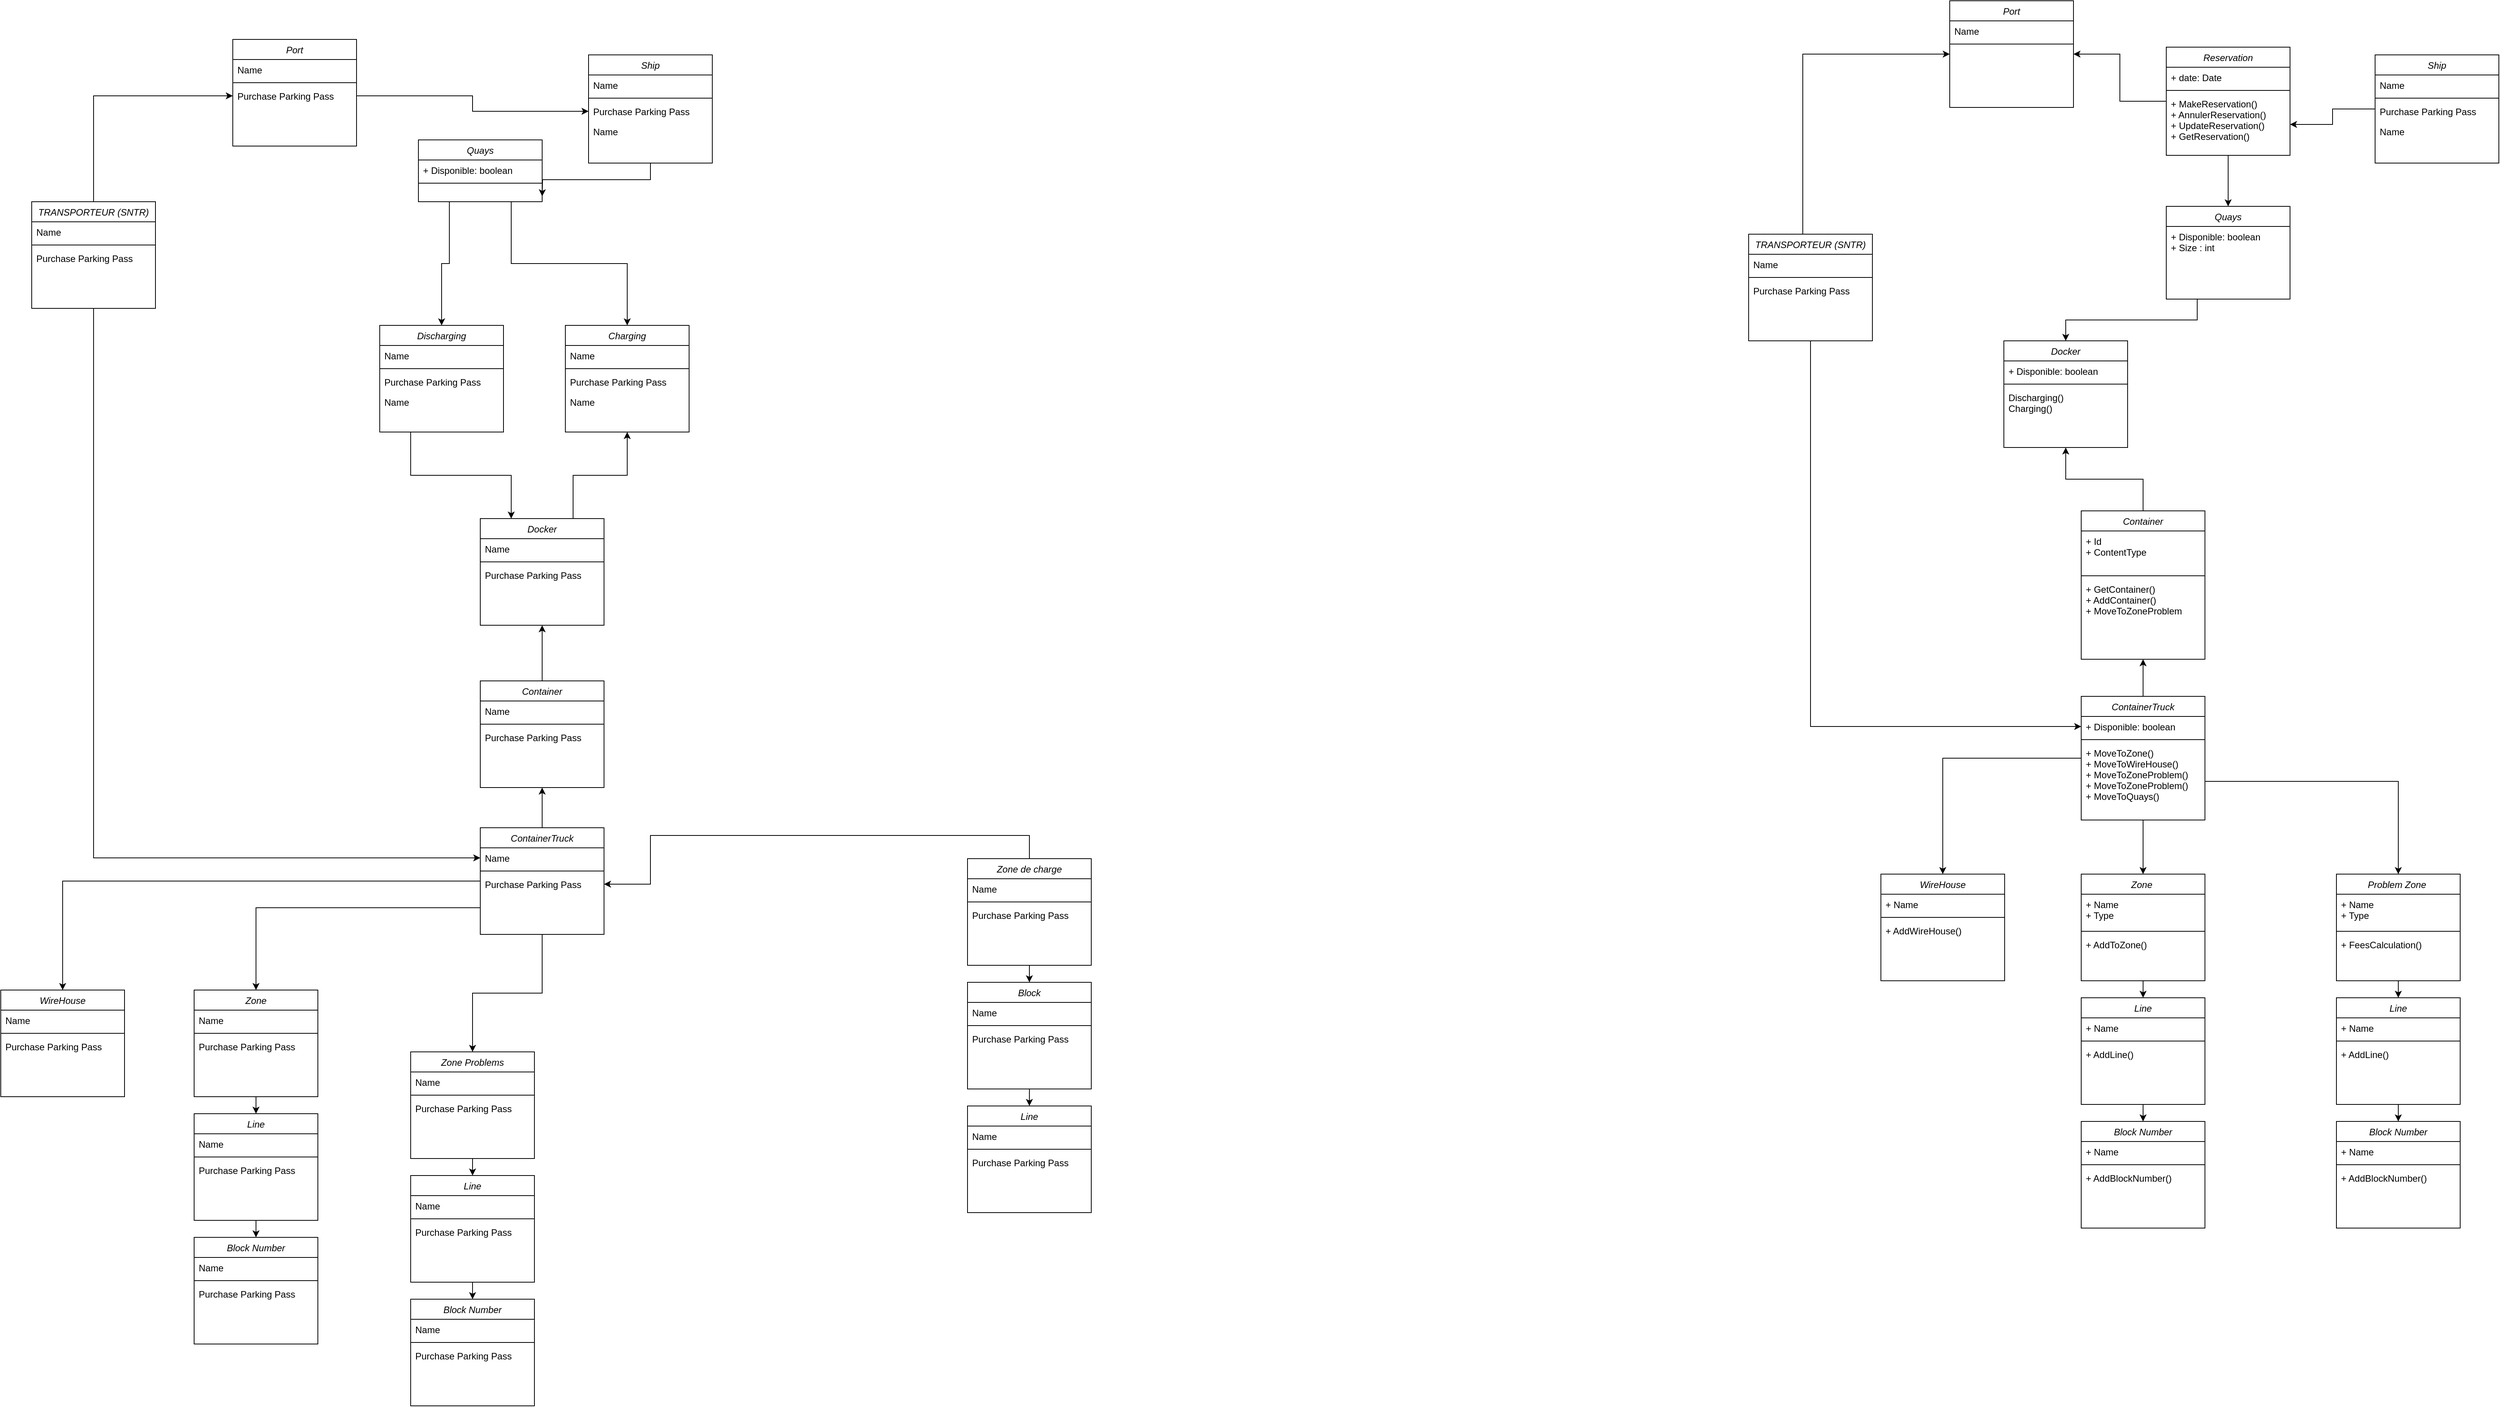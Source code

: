 <mxfile version="16.5.3" type="github">
  <diagram id="C5RBs43oDa-KdzZeNtuy" name="Page-1">
    <mxGraphModel dx="988" dy="2007" grid="1" gridSize="10" guides="1" tooltips="1" connect="1" arrows="1" fold="1" page="1" pageScale="1" pageWidth="827" pageHeight="1169" math="0" shadow="0">
      <root>
        <mxCell id="WIyWlLk6GJQsqaUBKTNV-0" />
        <mxCell id="WIyWlLk6GJQsqaUBKTNV-1" parent="WIyWlLk6GJQsqaUBKTNV-0" />
        <mxCell id="vCC_3p0MKLDlnvEX8sHB-110" style="edgeStyle=orthogonalEdgeStyle;rounded=0;orthogonalLoop=1;jettySize=auto;html=1;exitX=0.5;exitY=0;exitDx=0;exitDy=0;entryX=0.5;entryY=1;entryDx=0;entryDy=0;" edge="1" parent="WIyWlLk6GJQsqaUBKTNV-1" source="vCC_3p0MKLDlnvEX8sHB-18" target="vCC_3p0MKLDlnvEX8sHB-118">
          <mxGeometry relative="1" as="geometry" />
        </mxCell>
        <mxCell id="vCC_3p0MKLDlnvEX8sHB-124" style="edgeStyle=orthogonalEdgeStyle;rounded=0;orthogonalLoop=1;jettySize=auto;html=1;exitX=0.5;exitY=1;exitDx=0;exitDy=0;" edge="1" parent="WIyWlLk6GJQsqaUBKTNV-1" source="vCC_3p0MKLDlnvEX8sHB-18" target="vCC_3p0MKLDlnvEX8sHB-60">
          <mxGeometry relative="1" as="geometry" />
        </mxCell>
        <mxCell id="vCC_3p0MKLDlnvEX8sHB-132" style="edgeStyle=orthogonalEdgeStyle;rounded=0;orthogonalLoop=1;jettySize=auto;html=1;exitX=0;exitY=0.5;exitDx=0;exitDy=0;" edge="1" parent="WIyWlLk6GJQsqaUBKTNV-1" source="vCC_3p0MKLDlnvEX8sHB-18" target="vCC_3p0MKLDlnvEX8sHB-128">
          <mxGeometry relative="1" as="geometry" />
        </mxCell>
        <mxCell id="vCC_3p0MKLDlnvEX8sHB-18" value="ContainerTruck" style="swimlane;fontStyle=2;align=center;verticalAlign=top;childLayout=stackLayout;horizontal=1;startSize=26;horizontalStack=0;resizeParent=1;resizeLast=0;collapsible=1;marginBottom=0;rounded=0;shadow=0;strokeWidth=1;" vertex="1" parent="WIyWlLk6GJQsqaUBKTNV-1">
          <mxGeometry x="670" y="1040" width="160" height="138" as="geometry">
            <mxRectangle x="230" y="140" width="160" height="26" as="alternateBounds" />
          </mxGeometry>
        </mxCell>
        <mxCell id="vCC_3p0MKLDlnvEX8sHB-19" value="Name" style="text;align=left;verticalAlign=top;spacingLeft=4;spacingRight=4;overflow=hidden;rotatable=0;points=[[0,0.5],[1,0.5]];portConstraint=eastwest;" vertex="1" parent="vCC_3p0MKLDlnvEX8sHB-18">
          <mxGeometry y="26" width="160" height="26" as="geometry" />
        </mxCell>
        <mxCell id="vCC_3p0MKLDlnvEX8sHB-20" value="" style="line;html=1;strokeWidth=1;align=left;verticalAlign=middle;spacingTop=-1;spacingLeft=3;spacingRight=3;rotatable=0;labelPosition=right;points=[];portConstraint=eastwest;" vertex="1" parent="vCC_3p0MKLDlnvEX8sHB-18">
          <mxGeometry y="52" width="160" height="8" as="geometry" />
        </mxCell>
        <mxCell id="vCC_3p0MKLDlnvEX8sHB-21" value="Purchase Parking Pass" style="text;align=left;verticalAlign=top;spacingLeft=4;spacingRight=4;overflow=hidden;rotatable=0;points=[[0,0.5],[1,0.5]];portConstraint=eastwest;" vertex="1" parent="vCC_3p0MKLDlnvEX8sHB-18">
          <mxGeometry y="60" width="160" height="26" as="geometry" />
        </mxCell>
        <mxCell id="zkfFHV4jXpPFQw0GAbJ--0" value="Port" style="swimlane;fontStyle=2;align=center;verticalAlign=top;childLayout=stackLayout;horizontal=1;startSize=26;horizontalStack=0;resizeParent=1;resizeLast=0;collapsible=1;marginBottom=0;rounded=0;shadow=0;strokeWidth=1;" parent="WIyWlLk6GJQsqaUBKTNV-1" vertex="1">
          <mxGeometry x="350" y="20" width="160" height="138" as="geometry">
            <mxRectangle x="230" y="140" width="160" height="26" as="alternateBounds" />
          </mxGeometry>
        </mxCell>
        <mxCell id="zkfFHV4jXpPFQw0GAbJ--1" value="Name" style="text;align=left;verticalAlign=top;spacingLeft=4;spacingRight=4;overflow=hidden;rotatable=0;points=[[0,0.5],[1,0.5]];portConstraint=eastwest;" parent="zkfFHV4jXpPFQw0GAbJ--0" vertex="1">
          <mxGeometry y="26" width="160" height="26" as="geometry" />
        </mxCell>
        <mxCell id="zkfFHV4jXpPFQw0GAbJ--4" value="" style="line;html=1;strokeWidth=1;align=left;verticalAlign=middle;spacingTop=-1;spacingLeft=3;spacingRight=3;rotatable=0;labelPosition=right;points=[];portConstraint=eastwest;" parent="zkfFHV4jXpPFQw0GAbJ--0" vertex="1">
          <mxGeometry y="52" width="160" height="8" as="geometry" />
        </mxCell>
        <mxCell id="zkfFHV4jXpPFQw0GAbJ--5" value="Purchase Parking Pass" style="text;align=left;verticalAlign=top;spacingLeft=4;spacingRight=4;overflow=hidden;rotatable=0;points=[[0,0.5],[1,0.5]];portConstraint=eastwest;" parent="zkfFHV4jXpPFQw0GAbJ--0" vertex="1">
          <mxGeometry y="60" width="160" height="26" as="geometry" />
        </mxCell>
        <mxCell id="vCC_3p0MKLDlnvEX8sHB-85" style="edgeStyle=orthogonalEdgeStyle;rounded=0;orthogonalLoop=1;jettySize=auto;html=1;exitX=0.25;exitY=1;exitDx=0;exitDy=0;entryX=0.5;entryY=0;entryDx=0;entryDy=0;" edge="1" parent="WIyWlLk6GJQsqaUBKTNV-1" source="vCC_3p0MKLDlnvEX8sHB-0" target="vCC_3p0MKLDlnvEX8sHB-11">
          <mxGeometry relative="1" as="geometry" />
        </mxCell>
        <mxCell id="vCC_3p0MKLDlnvEX8sHB-87" style="edgeStyle=orthogonalEdgeStyle;rounded=0;orthogonalLoop=1;jettySize=auto;html=1;exitX=0.75;exitY=1;exitDx=0;exitDy=0;entryX=0.5;entryY=0;entryDx=0;entryDy=0;" edge="1" parent="WIyWlLk6GJQsqaUBKTNV-1" source="vCC_3p0MKLDlnvEX8sHB-0" target="vCC_3p0MKLDlnvEX8sHB-5">
          <mxGeometry relative="1" as="geometry" />
        </mxCell>
        <mxCell id="vCC_3p0MKLDlnvEX8sHB-0" value="Quays" style="swimlane;fontStyle=2;align=center;verticalAlign=top;childLayout=stackLayout;horizontal=1;startSize=26;horizontalStack=0;resizeParent=1;resizeLast=0;collapsible=1;marginBottom=0;rounded=0;shadow=0;strokeWidth=1;" vertex="1" parent="WIyWlLk6GJQsqaUBKTNV-1">
          <mxGeometry x="590" y="150" width="160" height="80" as="geometry">
            <mxRectangle x="230" y="140" width="160" height="26" as="alternateBounds" />
          </mxGeometry>
        </mxCell>
        <mxCell id="vCC_3p0MKLDlnvEX8sHB-1" value="+ Disponible: boolean&#xa;" style="text;align=left;verticalAlign=top;spacingLeft=4;spacingRight=4;overflow=hidden;rotatable=0;points=[[0,0.5],[1,0.5]];portConstraint=eastwest;" vertex="1" parent="vCC_3p0MKLDlnvEX8sHB-0">
          <mxGeometry y="26" width="160" height="26" as="geometry" />
        </mxCell>
        <mxCell id="vCC_3p0MKLDlnvEX8sHB-2" value="" style="line;html=1;strokeWidth=1;align=left;verticalAlign=middle;spacingTop=-1;spacingLeft=3;spacingRight=3;rotatable=0;labelPosition=right;points=[];portConstraint=eastwest;" vertex="1" parent="vCC_3p0MKLDlnvEX8sHB-0">
          <mxGeometry y="52" width="160" height="8" as="geometry" />
        </mxCell>
        <mxCell id="vCC_3p0MKLDlnvEX8sHB-5" value="Charging" style="swimlane;fontStyle=2;align=center;verticalAlign=top;childLayout=stackLayout;horizontal=1;startSize=26;horizontalStack=0;resizeParent=1;resizeLast=0;collapsible=1;marginBottom=0;rounded=0;shadow=0;strokeWidth=1;" vertex="1" parent="WIyWlLk6GJQsqaUBKTNV-1">
          <mxGeometry x="780" y="390" width="160" height="138" as="geometry">
            <mxRectangle x="230" y="140" width="160" height="26" as="alternateBounds" />
          </mxGeometry>
        </mxCell>
        <mxCell id="vCC_3p0MKLDlnvEX8sHB-6" value="Name" style="text;align=left;verticalAlign=top;spacingLeft=4;spacingRight=4;overflow=hidden;rotatable=0;points=[[0,0.5],[1,0.5]];portConstraint=eastwest;" vertex="1" parent="vCC_3p0MKLDlnvEX8sHB-5">
          <mxGeometry y="26" width="160" height="26" as="geometry" />
        </mxCell>
        <mxCell id="vCC_3p0MKLDlnvEX8sHB-7" value="" style="line;html=1;strokeWidth=1;align=left;verticalAlign=middle;spacingTop=-1;spacingLeft=3;spacingRight=3;rotatable=0;labelPosition=right;points=[];portConstraint=eastwest;" vertex="1" parent="vCC_3p0MKLDlnvEX8sHB-5">
          <mxGeometry y="52" width="160" height="8" as="geometry" />
        </mxCell>
        <mxCell id="vCC_3p0MKLDlnvEX8sHB-8" value="Purchase Parking Pass" style="text;align=left;verticalAlign=top;spacingLeft=4;spacingRight=4;overflow=hidden;rotatable=0;points=[[0,0.5],[1,0.5]];portConstraint=eastwest;" vertex="1" parent="vCC_3p0MKLDlnvEX8sHB-5">
          <mxGeometry y="60" width="160" height="26" as="geometry" />
        </mxCell>
        <mxCell id="vCC_3p0MKLDlnvEX8sHB-9" value="Name" style="text;align=left;verticalAlign=top;spacingLeft=4;spacingRight=4;overflow=hidden;rotatable=0;points=[[0,0.5],[1,0.5]];portConstraint=eastwest;" vertex="1" parent="vCC_3p0MKLDlnvEX8sHB-5">
          <mxGeometry y="86" width="160" height="26" as="geometry" />
        </mxCell>
        <mxCell id="vCC_3p0MKLDlnvEX8sHB-107" style="edgeStyle=orthogonalEdgeStyle;rounded=0;orthogonalLoop=1;jettySize=auto;html=1;exitX=0.25;exitY=1;exitDx=0;exitDy=0;entryX=0.25;entryY=0;entryDx=0;entryDy=0;" edge="1" parent="WIyWlLk6GJQsqaUBKTNV-1" source="vCC_3p0MKLDlnvEX8sHB-11" target="vCC_3p0MKLDlnvEX8sHB-22">
          <mxGeometry relative="1" as="geometry" />
        </mxCell>
        <mxCell id="vCC_3p0MKLDlnvEX8sHB-11" value="Discharging" style="swimlane;fontStyle=2;align=center;verticalAlign=top;childLayout=stackLayout;horizontal=1;startSize=26;horizontalStack=0;resizeParent=1;resizeLast=0;collapsible=1;marginBottom=0;rounded=0;shadow=0;strokeWidth=1;" vertex="1" parent="WIyWlLk6GJQsqaUBKTNV-1">
          <mxGeometry x="540" y="390" width="160" height="138" as="geometry">
            <mxRectangle x="230" y="140" width="160" height="26" as="alternateBounds" />
          </mxGeometry>
        </mxCell>
        <mxCell id="vCC_3p0MKLDlnvEX8sHB-12" value="Name" style="text;align=left;verticalAlign=top;spacingLeft=4;spacingRight=4;overflow=hidden;rotatable=0;points=[[0,0.5],[1,0.5]];portConstraint=eastwest;" vertex="1" parent="vCC_3p0MKLDlnvEX8sHB-11">
          <mxGeometry y="26" width="160" height="26" as="geometry" />
        </mxCell>
        <mxCell id="vCC_3p0MKLDlnvEX8sHB-13" value="" style="line;html=1;strokeWidth=1;align=left;verticalAlign=middle;spacingTop=-1;spacingLeft=3;spacingRight=3;rotatable=0;labelPosition=right;points=[];portConstraint=eastwest;" vertex="1" parent="vCC_3p0MKLDlnvEX8sHB-11">
          <mxGeometry y="52" width="160" height="8" as="geometry" />
        </mxCell>
        <mxCell id="vCC_3p0MKLDlnvEX8sHB-14" value="Purchase Parking Pass" style="text;align=left;verticalAlign=top;spacingLeft=4;spacingRight=4;overflow=hidden;rotatable=0;points=[[0,0.5],[1,0.5]];portConstraint=eastwest;" vertex="1" parent="vCC_3p0MKLDlnvEX8sHB-11">
          <mxGeometry y="60" width="160" height="26" as="geometry" />
        </mxCell>
        <mxCell id="vCC_3p0MKLDlnvEX8sHB-15" value="Name" style="text;align=left;verticalAlign=top;spacingLeft=4;spacingRight=4;overflow=hidden;rotatable=0;points=[[0,0.5],[1,0.5]];portConstraint=eastwest;" vertex="1" parent="vCC_3p0MKLDlnvEX8sHB-11">
          <mxGeometry y="86" width="160" height="26" as="geometry" />
        </mxCell>
        <mxCell id="vCC_3p0MKLDlnvEX8sHB-22" value="Docker" style="swimlane;fontStyle=2;align=center;verticalAlign=top;childLayout=stackLayout;horizontal=1;startSize=26;horizontalStack=0;resizeParent=1;resizeLast=0;collapsible=1;marginBottom=0;rounded=0;shadow=0;strokeWidth=1;" vertex="1" parent="WIyWlLk6GJQsqaUBKTNV-1">
          <mxGeometry x="670" y="640" width="160" height="138" as="geometry">
            <mxRectangle x="230" y="140" width="160" height="26" as="alternateBounds" />
          </mxGeometry>
        </mxCell>
        <mxCell id="vCC_3p0MKLDlnvEX8sHB-23" value="Name" style="text;align=left;verticalAlign=top;spacingLeft=4;spacingRight=4;overflow=hidden;rotatable=0;points=[[0,0.5],[1,0.5]];portConstraint=eastwest;" vertex="1" parent="vCC_3p0MKLDlnvEX8sHB-22">
          <mxGeometry y="26" width="160" height="26" as="geometry" />
        </mxCell>
        <mxCell id="vCC_3p0MKLDlnvEX8sHB-24" value="" style="line;html=1;strokeWidth=1;align=left;verticalAlign=middle;spacingTop=-1;spacingLeft=3;spacingRight=3;rotatable=0;labelPosition=right;points=[];portConstraint=eastwest;" vertex="1" parent="vCC_3p0MKLDlnvEX8sHB-22">
          <mxGeometry y="52" width="160" height="8" as="geometry" />
        </mxCell>
        <mxCell id="vCC_3p0MKLDlnvEX8sHB-25" value="Purchase Parking Pass" style="text;align=left;verticalAlign=top;spacingLeft=4;spacingRight=4;overflow=hidden;rotatable=0;points=[[0,0.5],[1,0.5]];portConstraint=eastwest;" vertex="1" parent="vCC_3p0MKLDlnvEX8sHB-22">
          <mxGeometry y="60" width="160" height="26" as="geometry" />
        </mxCell>
        <mxCell id="vCC_3p0MKLDlnvEX8sHB-91" style="edgeStyle=orthogonalEdgeStyle;rounded=0;orthogonalLoop=1;jettySize=auto;html=1;exitX=0.5;exitY=1;exitDx=0;exitDy=0;entryX=0.5;entryY=0;entryDx=0;entryDy=0;" edge="1" parent="WIyWlLk6GJQsqaUBKTNV-1" source="vCC_3p0MKLDlnvEX8sHB-26" target="vCC_3p0MKLDlnvEX8sHB-30">
          <mxGeometry relative="1" as="geometry" />
        </mxCell>
        <mxCell id="vCC_3p0MKLDlnvEX8sHB-26" value="Zone" style="swimlane;fontStyle=2;align=center;verticalAlign=top;childLayout=stackLayout;horizontal=1;startSize=26;horizontalStack=0;resizeParent=1;resizeLast=0;collapsible=1;marginBottom=0;rounded=0;shadow=0;strokeWidth=1;" vertex="1" parent="WIyWlLk6GJQsqaUBKTNV-1">
          <mxGeometry x="300" y="1250" width="160" height="138" as="geometry">
            <mxRectangle x="230" y="140" width="160" height="26" as="alternateBounds" />
          </mxGeometry>
        </mxCell>
        <mxCell id="vCC_3p0MKLDlnvEX8sHB-27" value="Name" style="text;align=left;verticalAlign=top;spacingLeft=4;spacingRight=4;overflow=hidden;rotatable=0;points=[[0,0.5],[1,0.5]];portConstraint=eastwest;" vertex="1" parent="vCC_3p0MKLDlnvEX8sHB-26">
          <mxGeometry y="26" width="160" height="26" as="geometry" />
        </mxCell>
        <mxCell id="vCC_3p0MKLDlnvEX8sHB-28" value="" style="line;html=1;strokeWidth=1;align=left;verticalAlign=middle;spacingTop=-1;spacingLeft=3;spacingRight=3;rotatable=0;labelPosition=right;points=[];portConstraint=eastwest;" vertex="1" parent="vCC_3p0MKLDlnvEX8sHB-26">
          <mxGeometry y="52" width="160" height="8" as="geometry" />
        </mxCell>
        <mxCell id="vCC_3p0MKLDlnvEX8sHB-29" value="Purchase Parking Pass" style="text;align=left;verticalAlign=top;spacingLeft=4;spacingRight=4;overflow=hidden;rotatable=0;points=[[0,0.5],[1,0.5]];portConstraint=eastwest;" vertex="1" parent="vCC_3p0MKLDlnvEX8sHB-26">
          <mxGeometry y="60" width="160" height="26" as="geometry" />
        </mxCell>
        <mxCell id="vCC_3p0MKLDlnvEX8sHB-92" style="edgeStyle=orthogonalEdgeStyle;rounded=0;orthogonalLoop=1;jettySize=auto;html=1;exitX=0.5;exitY=1;exitDx=0;exitDy=0;entryX=0.5;entryY=0;entryDx=0;entryDy=0;" edge="1" parent="WIyWlLk6GJQsqaUBKTNV-1" source="vCC_3p0MKLDlnvEX8sHB-30" target="vCC_3p0MKLDlnvEX8sHB-35">
          <mxGeometry relative="1" as="geometry" />
        </mxCell>
        <mxCell id="vCC_3p0MKLDlnvEX8sHB-30" value="Line" style="swimlane;fontStyle=2;align=center;verticalAlign=top;childLayout=stackLayout;horizontal=1;startSize=26;horizontalStack=0;resizeParent=1;resizeLast=0;collapsible=1;marginBottom=0;rounded=0;shadow=0;strokeWidth=1;" vertex="1" parent="WIyWlLk6GJQsqaUBKTNV-1">
          <mxGeometry x="300" y="1410" width="160" height="138" as="geometry">
            <mxRectangle x="230" y="140" width="160" height="26" as="alternateBounds" />
          </mxGeometry>
        </mxCell>
        <mxCell id="vCC_3p0MKLDlnvEX8sHB-31" value="Name" style="text;align=left;verticalAlign=top;spacingLeft=4;spacingRight=4;overflow=hidden;rotatable=0;points=[[0,0.5],[1,0.5]];portConstraint=eastwest;" vertex="1" parent="vCC_3p0MKLDlnvEX8sHB-30">
          <mxGeometry y="26" width="160" height="26" as="geometry" />
        </mxCell>
        <mxCell id="vCC_3p0MKLDlnvEX8sHB-32" value="" style="line;html=1;strokeWidth=1;align=left;verticalAlign=middle;spacingTop=-1;spacingLeft=3;spacingRight=3;rotatable=0;labelPosition=right;points=[];portConstraint=eastwest;" vertex="1" parent="vCC_3p0MKLDlnvEX8sHB-30">
          <mxGeometry y="52" width="160" height="8" as="geometry" />
        </mxCell>
        <mxCell id="vCC_3p0MKLDlnvEX8sHB-33" value="Purchase Parking Pass" style="text;align=left;verticalAlign=top;spacingLeft=4;spacingRight=4;overflow=hidden;rotatable=0;points=[[0,0.5],[1,0.5]];portConstraint=eastwest;" vertex="1" parent="vCC_3p0MKLDlnvEX8sHB-30">
          <mxGeometry y="60" width="160" height="26" as="geometry" />
        </mxCell>
        <mxCell id="vCC_3p0MKLDlnvEX8sHB-35" value="Block Number" style="swimlane;fontStyle=2;align=center;verticalAlign=top;childLayout=stackLayout;horizontal=1;startSize=26;horizontalStack=0;resizeParent=1;resizeLast=0;collapsible=1;marginBottom=0;rounded=0;shadow=0;strokeWidth=1;" vertex="1" parent="WIyWlLk6GJQsqaUBKTNV-1">
          <mxGeometry x="300" y="1570" width="160" height="138" as="geometry">
            <mxRectangle x="230" y="140" width="160" height="26" as="alternateBounds" />
          </mxGeometry>
        </mxCell>
        <mxCell id="vCC_3p0MKLDlnvEX8sHB-36" value="Name" style="text;align=left;verticalAlign=top;spacingLeft=4;spacingRight=4;overflow=hidden;rotatable=0;points=[[0,0.5],[1,0.5]];portConstraint=eastwest;" vertex="1" parent="vCC_3p0MKLDlnvEX8sHB-35">
          <mxGeometry y="26" width="160" height="26" as="geometry" />
        </mxCell>
        <mxCell id="vCC_3p0MKLDlnvEX8sHB-37" value="" style="line;html=1;strokeWidth=1;align=left;verticalAlign=middle;spacingTop=-1;spacingLeft=3;spacingRight=3;rotatable=0;labelPosition=right;points=[];portConstraint=eastwest;" vertex="1" parent="vCC_3p0MKLDlnvEX8sHB-35">
          <mxGeometry y="52" width="160" height="8" as="geometry" />
        </mxCell>
        <mxCell id="vCC_3p0MKLDlnvEX8sHB-38" value="Purchase Parking Pass" style="text;align=left;verticalAlign=top;spacingLeft=4;spacingRight=4;overflow=hidden;rotatable=0;points=[[0,0.5],[1,0.5]];portConstraint=eastwest;" vertex="1" parent="vCC_3p0MKLDlnvEX8sHB-35">
          <mxGeometry y="60" width="160" height="26" as="geometry" />
        </mxCell>
        <mxCell id="vCC_3p0MKLDlnvEX8sHB-125" style="edgeStyle=orthogonalEdgeStyle;rounded=0;orthogonalLoop=1;jettySize=auto;html=1;exitX=0.5;exitY=0;exitDx=0;exitDy=0;entryX=0;entryY=0.5;entryDx=0;entryDy=0;" edge="1" parent="WIyWlLk6GJQsqaUBKTNV-1" source="vCC_3p0MKLDlnvEX8sHB-43" target="zkfFHV4jXpPFQw0GAbJ--5">
          <mxGeometry relative="1" as="geometry" />
        </mxCell>
        <mxCell id="vCC_3p0MKLDlnvEX8sHB-126" style="edgeStyle=orthogonalEdgeStyle;rounded=0;orthogonalLoop=1;jettySize=auto;html=1;exitX=0.5;exitY=1;exitDx=0;exitDy=0;entryX=0;entryY=0.5;entryDx=0;entryDy=0;" edge="1" parent="WIyWlLk6GJQsqaUBKTNV-1" source="vCC_3p0MKLDlnvEX8sHB-43" target="vCC_3p0MKLDlnvEX8sHB-19">
          <mxGeometry relative="1" as="geometry" />
        </mxCell>
        <mxCell id="vCC_3p0MKLDlnvEX8sHB-43" value="TRANSPORTEUR (SNTR)" style="swimlane;fontStyle=2;align=center;verticalAlign=top;childLayout=stackLayout;horizontal=1;startSize=26;horizontalStack=0;resizeParent=1;resizeLast=0;collapsible=1;marginBottom=0;rounded=0;shadow=0;strokeWidth=1;" vertex="1" parent="WIyWlLk6GJQsqaUBKTNV-1">
          <mxGeometry x="90" y="230" width="160" height="138" as="geometry">
            <mxRectangle x="230" y="140" width="160" height="26" as="alternateBounds" />
          </mxGeometry>
        </mxCell>
        <mxCell id="vCC_3p0MKLDlnvEX8sHB-44" value="Name" style="text;align=left;verticalAlign=top;spacingLeft=4;spacingRight=4;overflow=hidden;rotatable=0;points=[[0,0.5],[1,0.5]];portConstraint=eastwest;" vertex="1" parent="vCC_3p0MKLDlnvEX8sHB-43">
          <mxGeometry y="26" width="160" height="26" as="geometry" />
        </mxCell>
        <mxCell id="vCC_3p0MKLDlnvEX8sHB-45" value="" style="line;html=1;strokeWidth=1;align=left;verticalAlign=middle;spacingTop=-1;spacingLeft=3;spacingRight=3;rotatable=0;labelPosition=right;points=[];portConstraint=eastwest;" vertex="1" parent="vCC_3p0MKLDlnvEX8sHB-43">
          <mxGeometry y="52" width="160" height="8" as="geometry" />
        </mxCell>
        <mxCell id="vCC_3p0MKLDlnvEX8sHB-46" value="Purchase Parking Pass" style="text;align=left;verticalAlign=top;spacingLeft=4;spacingRight=4;overflow=hidden;rotatable=0;points=[[0,0.5],[1,0.5]];portConstraint=eastwest;" vertex="1" parent="vCC_3p0MKLDlnvEX8sHB-43">
          <mxGeometry y="60" width="160" height="26" as="geometry" />
        </mxCell>
        <mxCell id="vCC_3p0MKLDlnvEX8sHB-84" style="edgeStyle=orthogonalEdgeStyle;rounded=0;orthogonalLoop=1;jettySize=auto;html=1;exitX=0.5;exitY=1;exitDx=0;exitDy=0;entryX=1;entryY=0.5;entryDx=0;entryDy=0;" edge="1" parent="WIyWlLk6GJQsqaUBKTNV-1" source="vCC_3p0MKLDlnvEX8sHB-47">
          <mxGeometry relative="1" as="geometry">
            <mxPoint x="750.0" y="223" as="targetPoint" />
          </mxGeometry>
        </mxCell>
        <mxCell id="vCC_3p0MKLDlnvEX8sHB-47" value="Ship" style="swimlane;fontStyle=2;align=center;verticalAlign=top;childLayout=stackLayout;horizontal=1;startSize=26;horizontalStack=0;resizeParent=1;resizeLast=0;collapsible=1;marginBottom=0;rounded=0;shadow=0;strokeWidth=1;" vertex="1" parent="WIyWlLk6GJQsqaUBKTNV-1">
          <mxGeometry x="810" y="40" width="160" height="140" as="geometry">
            <mxRectangle x="230" y="140" width="160" height="26" as="alternateBounds" />
          </mxGeometry>
        </mxCell>
        <mxCell id="vCC_3p0MKLDlnvEX8sHB-48" value="Name" style="text;align=left;verticalAlign=top;spacingLeft=4;spacingRight=4;overflow=hidden;rotatable=0;points=[[0,0.5],[1,0.5]];portConstraint=eastwest;" vertex="1" parent="vCC_3p0MKLDlnvEX8sHB-47">
          <mxGeometry y="26" width="160" height="26" as="geometry" />
        </mxCell>
        <mxCell id="vCC_3p0MKLDlnvEX8sHB-49" value="" style="line;html=1;strokeWidth=1;align=left;verticalAlign=middle;spacingTop=-1;spacingLeft=3;spacingRight=3;rotatable=0;labelPosition=right;points=[];portConstraint=eastwest;" vertex="1" parent="vCC_3p0MKLDlnvEX8sHB-47">
          <mxGeometry y="52" width="160" height="8" as="geometry" />
        </mxCell>
        <mxCell id="vCC_3p0MKLDlnvEX8sHB-50" value="Purchase Parking Pass" style="text;align=left;verticalAlign=top;spacingLeft=4;spacingRight=4;overflow=hidden;rotatable=0;points=[[0,0.5],[1,0.5]];portConstraint=eastwest;" vertex="1" parent="vCC_3p0MKLDlnvEX8sHB-47">
          <mxGeometry y="60" width="160" height="26" as="geometry" />
        </mxCell>
        <mxCell id="vCC_3p0MKLDlnvEX8sHB-51" value="Name" style="text;align=left;verticalAlign=top;spacingLeft=4;spacingRight=4;overflow=hidden;rotatable=0;points=[[0,0.5],[1,0.5]];portConstraint=eastwest;" vertex="1" parent="vCC_3p0MKLDlnvEX8sHB-47">
          <mxGeometry y="86" width="160" height="26" as="geometry" />
        </mxCell>
        <mxCell id="vCC_3p0MKLDlnvEX8sHB-52" value="Block Number" style="swimlane;fontStyle=2;align=center;verticalAlign=top;childLayout=stackLayout;horizontal=1;startSize=26;horizontalStack=0;resizeParent=1;resizeLast=0;collapsible=1;marginBottom=0;rounded=0;shadow=0;strokeWidth=1;" vertex="1" parent="WIyWlLk6GJQsqaUBKTNV-1">
          <mxGeometry x="580" y="1650" width="160" height="138" as="geometry">
            <mxRectangle x="230" y="140" width="160" height="26" as="alternateBounds" />
          </mxGeometry>
        </mxCell>
        <mxCell id="vCC_3p0MKLDlnvEX8sHB-53" value="Name" style="text;align=left;verticalAlign=top;spacingLeft=4;spacingRight=4;overflow=hidden;rotatable=0;points=[[0,0.5],[1,0.5]];portConstraint=eastwest;" vertex="1" parent="vCC_3p0MKLDlnvEX8sHB-52">
          <mxGeometry y="26" width="160" height="26" as="geometry" />
        </mxCell>
        <mxCell id="vCC_3p0MKLDlnvEX8sHB-54" value="" style="line;html=1;strokeWidth=1;align=left;verticalAlign=middle;spacingTop=-1;spacingLeft=3;spacingRight=3;rotatable=0;labelPosition=right;points=[];portConstraint=eastwest;" vertex="1" parent="vCC_3p0MKLDlnvEX8sHB-52">
          <mxGeometry y="52" width="160" height="8" as="geometry" />
        </mxCell>
        <mxCell id="vCC_3p0MKLDlnvEX8sHB-55" value="Purchase Parking Pass" style="text;align=left;verticalAlign=top;spacingLeft=4;spacingRight=4;overflow=hidden;rotatable=0;points=[[0,0.5],[1,0.5]];portConstraint=eastwest;" vertex="1" parent="vCC_3p0MKLDlnvEX8sHB-52">
          <mxGeometry y="60" width="160" height="26" as="geometry" />
        </mxCell>
        <mxCell id="vCC_3p0MKLDlnvEX8sHB-103" style="edgeStyle=orthogonalEdgeStyle;rounded=0;orthogonalLoop=1;jettySize=auto;html=1;exitX=0.5;exitY=1;exitDx=0;exitDy=0;entryX=0.5;entryY=0;entryDx=0;entryDy=0;" edge="1" parent="WIyWlLk6GJQsqaUBKTNV-1" source="vCC_3p0MKLDlnvEX8sHB-56" target="vCC_3p0MKLDlnvEX8sHB-52">
          <mxGeometry relative="1" as="geometry" />
        </mxCell>
        <mxCell id="vCC_3p0MKLDlnvEX8sHB-56" value="Line" style="swimlane;fontStyle=2;align=center;verticalAlign=top;childLayout=stackLayout;horizontal=1;startSize=26;horizontalStack=0;resizeParent=1;resizeLast=0;collapsible=1;marginBottom=0;rounded=0;shadow=0;strokeWidth=1;" vertex="1" parent="WIyWlLk6GJQsqaUBKTNV-1">
          <mxGeometry x="580" y="1490" width="160" height="138" as="geometry">
            <mxRectangle x="230" y="140" width="160" height="26" as="alternateBounds" />
          </mxGeometry>
        </mxCell>
        <mxCell id="vCC_3p0MKLDlnvEX8sHB-57" value="Name" style="text;align=left;verticalAlign=top;spacingLeft=4;spacingRight=4;overflow=hidden;rotatable=0;points=[[0,0.5],[1,0.5]];portConstraint=eastwest;" vertex="1" parent="vCC_3p0MKLDlnvEX8sHB-56">
          <mxGeometry y="26" width="160" height="26" as="geometry" />
        </mxCell>
        <mxCell id="vCC_3p0MKLDlnvEX8sHB-58" value="" style="line;html=1;strokeWidth=1;align=left;verticalAlign=middle;spacingTop=-1;spacingLeft=3;spacingRight=3;rotatable=0;labelPosition=right;points=[];portConstraint=eastwest;" vertex="1" parent="vCC_3p0MKLDlnvEX8sHB-56">
          <mxGeometry y="52" width="160" height="8" as="geometry" />
        </mxCell>
        <mxCell id="vCC_3p0MKLDlnvEX8sHB-59" value="Purchase Parking Pass" style="text;align=left;verticalAlign=top;spacingLeft=4;spacingRight=4;overflow=hidden;rotatable=0;points=[[0,0.5],[1,0.5]];portConstraint=eastwest;" vertex="1" parent="vCC_3p0MKLDlnvEX8sHB-56">
          <mxGeometry y="60" width="160" height="26" as="geometry" />
        </mxCell>
        <mxCell id="vCC_3p0MKLDlnvEX8sHB-102" style="edgeStyle=orthogonalEdgeStyle;rounded=0;orthogonalLoop=1;jettySize=auto;html=1;exitX=0.5;exitY=1;exitDx=0;exitDy=0;" edge="1" parent="WIyWlLk6GJQsqaUBKTNV-1" source="vCC_3p0MKLDlnvEX8sHB-60" target="vCC_3p0MKLDlnvEX8sHB-56">
          <mxGeometry relative="1" as="geometry" />
        </mxCell>
        <mxCell id="vCC_3p0MKLDlnvEX8sHB-60" value="Zone Problems" style="swimlane;fontStyle=2;align=center;verticalAlign=top;childLayout=stackLayout;horizontal=1;startSize=26;horizontalStack=0;resizeParent=1;resizeLast=0;collapsible=1;marginBottom=0;rounded=0;shadow=0;strokeWidth=1;" vertex="1" parent="WIyWlLk6GJQsqaUBKTNV-1">
          <mxGeometry x="580" y="1330" width="160" height="138" as="geometry">
            <mxRectangle x="230" y="140" width="160" height="26" as="alternateBounds" />
          </mxGeometry>
        </mxCell>
        <mxCell id="vCC_3p0MKLDlnvEX8sHB-61" value="Name" style="text;align=left;verticalAlign=top;spacingLeft=4;spacingRight=4;overflow=hidden;rotatable=0;points=[[0,0.5],[1,0.5]];portConstraint=eastwest;" vertex="1" parent="vCC_3p0MKLDlnvEX8sHB-60">
          <mxGeometry y="26" width="160" height="26" as="geometry" />
        </mxCell>
        <mxCell id="vCC_3p0MKLDlnvEX8sHB-62" value="" style="line;html=1;strokeWidth=1;align=left;verticalAlign=middle;spacingTop=-1;spacingLeft=3;spacingRight=3;rotatable=0;labelPosition=right;points=[];portConstraint=eastwest;" vertex="1" parent="vCC_3p0MKLDlnvEX8sHB-60">
          <mxGeometry y="52" width="160" height="8" as="geometry" />
        </mxCell>
        <mxCell id="vCC_3p0MKLDlnvEX8sHB-63" value="Purchase Parking Pass" style="text;align=left;verticalAlign=top;spacingLeft=4;spacingRight=4;overflow=hidden;rotatable=0;points=[[0,0.5],[1,0.5]];portConstraint=eastwest;" vertex="1" parent="vCC_3p0MKLDlnvEX8sHB-60">
          <mxGeometry y="60" width="160" height="26" as="geometry" />
        </mxCell>
        <mxCell id="vCC_3p0MKLDlnvEX8sHB-89" style="edgeStyle=orthogonalEdgeStyle;rounded=0;orthogonalLoop=1;jettySize=auto;html=1;exitX=0.5;exitY=1;exitDx=0;exitDy=0;entryX=0.5;entryY=0;entryDx=0;entryDy=0;" edge="1" parent="WIyWlLk6GJQsqaUBKTNV-1" source="vCC_3p0MKLDlnvEX8sHB-64" target="vCC_3p0MKLDlnvEX8sHB-68">
          <mxGeometry relative="1" as="geometry" />
        </mxCell>
        <mxCell id="vCC_3p0MKLDlnvEX8sHB-108" style="edgeStyle=orthogonalEdgeStyle;rounded=0;orthogonalLoop=1;jettySize=auto;html=1;exitX=0.5;exitY=0;exitDx=0;exitDy=0;entryX=1;entryY=0.5;entryDx=0;entryDy=0;" edge="1" parent="WIyWlLk6GJQsqaUBKTNV-1" source="vCC_3p0MKLDlnvEX8sHB-64" target="vCC_3p0MKLDlnvEX8sHB-21">
          <mxGeometry relative="1" as="geometry">
            <Array as="points">
              <mxPoint x="1380" y="1050" />
              <mxPoint x="890" y="1050" />
              <mxPoint x="890" y="1113" />
            </Array>
          </mxGeometry>
        </mxCell>
        <mxCell id="vCC_3p0MKLDlnvEX8sHB-64" value="Zone de charge" style="swimlane;fontStyle=2;align=center;verticalAlign=top;childLayout=stackLayout;horizontal=1;startSize=26;horizontalStack=0;resizeParent=1;resizeLast=0;collapsible=1;marginBottom=0;rounded=0;shadow=0;strokeWidth=1;" vertex="1" parent="WIyWlLk6GJQsqaUBKTNV-1">
          <mxGeometry x="1300" y="1080" width="160" height="138" as="geometry">
            <mxRectangle x="230" y="140" width="160" height="26" as="alternateBounds" />
          </mxGeometry>
        </mxCell>
        <mxCell id="vCC_3p0MKLDlnvEX8sHB-65" value="Name" style="text;align=left;verticalAlign=top;spacingLeft=4;spacingRight=4;overflow=hidden;rotatable=0;points=[[0,0.5],[1,0.5]];portConstraint=eastwest;" vertex="1" parent="vCC_3p0MKLDlnvEX8sHB-64">
          <mxGeometry y="26" width="160" height="26" as="geometry" />
        </mxCell>
        <mxCell id="vCC_3p0MKLDlnvEX8sHB-66" value="" style="line;html=1;strokeWidth=1;align=left;verticalAlign=middle;spacingTop=-1;spacingLeft=3;spacingRight=3;rotatable=0;labelPosition=right;points=[];portConstraint=eastwest;" vertex="1" parent="vCC_3p0MKLDlnvEX8sHB-64">
          <mxGeometry y="52" width="160" height="8" as="geometry" />
        </mxCell>
        <mxCell id="vCC_3p0MKLDlnvEX8sHB-67" value="Purchase Parking Pass" style="text;align=left;verticalAlign=top;spacingLeft=4;spacingRight=4;overflow=hidden;rotatable=0;points=[[0,0.5],[1,0.5]];portConstraint=eastwest;" vertex="1" parent="vCC_3p0MKLDlnvEX8sHB-64">
          <mxGeometry y="60" width="160" height="26" as="geometry" />
        </mxCell>
        <mxCell id="vCC_3p0MKLDlnvEX8sHB-90" style="edgeStyle=orthogonalEdgeStyle;rounded=0;orthogonalLoop=1;jettySize=auto;html=1;exitX=0.5;exitY=1;exitDx=0;exitDy=0;entryX=0.5;entryY=0;entryDx=0;entryDy=0;" edge="1" parent="WIyWlLk6GJQsqaUBKTNV-1" source="vCC_3p0MKLDlnvEX8sHB-68" target="vCC_3p0MKLDlnvEX8sHB-72">
          <mxGeometry relative="1" as="geometry" />
        </mxCell>
        <mxCell id="vCC_3p0MKLDlnvEX8sHB-68" value="Block" style="swimlane;fontStyle=2;align=center;verticalAlign=top;childLayout=stackLayout;horizontal=1;startSize=26;horizontalStack=0;resizeParent=1;resizeLast=0;collapsible=1;marginBottom=0;rounded=0;shadow=0;strokeWidth=1;" vertex="1" parent="WIyWlLk6GJQsqaUBKTNV-1">
          <mxGeometry x="1300" y="1240" width="160" height="138" as="geometry">
            <mxRectangle x="230" y="140" width="160" height="26" as="alternateBounds" />
          </mxGeometry>
        </mxCell>
        <mxCell id="vCC_3p0MKLDlnvEX8sHB-69" value="Name" style="text;align=left;verticalAlign=top;spacingLeft=4;spacingRight=4;overflow=hidden;rotatable=0;points=[[0,0.5],[1,0.5]];portConstraint=eastwest;" vertex="1" parent="vCC_3p0MKLDlnvEX8sHB-68">
          <mxGeometry y="26" width="160" height="26" as="geometry" />
        </mxCell>
        <mxCell id="vCC_3p0MKLDlnvEX8sHB-70" value="" style="line;html=1;strokeWidth=1;align=left;verticalAlign=middle;spacingTop=-1;spacingLeft=3;spacingRight=3;rotatable=0;labelPosition=right;points=[];portConstraint=eastwest;" vertex="1" parent="vCC_3p0MKLDlnvEX8sHB-68">
          <mxGeometry y="52" width="160" height="8" as="geometry" />
        </mxCell>
        <mxCell id="vCC_3p0MKLDlnvEX8sHB-71" value="Purchase Parking Pass" style="text;align=left;verticalAlign=top;spacingLeft=4;spacingRight=4;overflow=hidden;rotatable=0;points=[[0,0.5],[1,0.5]];portConstraint=eastwest;" vertex="1" parent="vCC_3p0MKLDlnvEX8sHB-68">
          <mxGeometry y="60" width="160" height="26" as="geometry" />
        </mxCell>
        <mxCell id="vCC_3p0MKLDlnvEX8sHB-72" value="Line" style="swimlane;fontStyle=2;align=center;verticalAlign=top;childLayout=stackLayout;horizontal=1;startSize=26;horizontalStack=0;resizeParent=1;resizeLast=0;collapsible=1;marginBottom=0;rounded=0;shadow=0;strokeWidth=1;" vertex="1" parent="WIyWlLk6GJQsqaUBKTNV-1">
          <mxGeometry x="1300" y="1400" width="160" height="138" as="geometry">
            <mxRectangle x="230" y="140" width="160" height="26" as="alternateBounds" />
          </mxGeometry>
        </mxCell>
        <mxCell id="vCC_3p0MKLDlnvEX8sHB-73" value="Name" style="text;align=left;verticalAlign=top;spacingLeft=4;spacingRight=4;overflow=hidden;rotatable=0;points=[[0,0.5],[1,0.5]];portConstraint=eastwest;" vertex="1" parent="vCC_3p0MKLDlnvEX8sHB-72">
          <mxGeometry y="26" width="160" height="26" as="geometry" />
        </mxCell>
        <mxCell id="vCC_3p0MKLDlnvEX8sHB-74" value="" style="line;html=1;strokeWidth=1;align=left;verticalAlign=middle;spacingTop=-1;spacingLeft=3;spacingRight=3;rotatable=0;labelPosition=right;points=[];portConstraint=eastwest;" vertex="1" parent="vCC_3p0MKLDlnvEX8sHB-72">
          <mxGeometry y="52" width="160" height="8" as="geometry" />
        </mxCell>
        <mxCell id="vCC_3p0MKLDlnvEX8sHB-75" value="Purchase Parking Pass" style="text;align=left;verticalAlign=top;spacingLeft=4;spacingRight=4;overflow=hidden;rotatable=0;points=[[0,0.5],[1,0.5]];portConstraint=eastwest;" vertex="1" parent="vCC_3p0MKLDlnvEX8sHB-72">
          <mxGeometry y="60" width="160" height="26" as="geometry" />
        </mxCell>
        <mxCell id="vCC_3p0MKLDlnvEX8sHB-83" style="edgeStyle=orthogonalEdgeStyle;rounded=0;orthogonalLoop=1;jettySize=auto;html=1;exitX=1;exitY=0.5;exitDx=0;exitDy=0;entryX=0;entryY=0.5;entryDx=0;entryDy=0;" edge="1" parent="WIyWlLk6GJQsqaUBKTNV-1" source="zkfFHV4jXpPFQw0GAbJ--5" target="vCC_3p0MKLDlnvEX8sHB-50">
          <mxGeometry relative="1" as="geometry" />
        </mxCell>
        <mxCell id="vCC_3p0MKLDlnvEX8sHB-109" style="edgeStyle=orthogonalEdgeStyle;rounded=0;orthogonalLoop=1;jettySize=auto;html=1;exitX=0.75;exitY=0;exitDx=0;exitDy=0;entryX=0.5;entryY=1;entryDx=0;entryDy=0;" edge="1" parent="WIyWlLk6GJQsqaUBKTNV-1" source="vCC_3p0MKLDlnvEX8sHB-22" target="vCC_3p0MKLDlnvEX8sHB-5">
          <mxGeometry relative="1" as="geometry">
            <mxPoint x="880" y="540" as="targetPoint" />
          </mxGeometry>
        </mxCell>
        <mxCell id="vCC_3p0MKLDlnvEX8sHB-122" style="edgeStyle=orthogonalEdgeStyle;rounded=0;orthogonalLoop=1;jettySize=auto;html=1;exitX=0.5;exitY=0;exitDx=0;exitDy=0;entryX=0.5;entryY=1;entryDx=0;entryDy=0;" edge="1" parent="WIyWlLk6GJQsqaUBKTNV-1" source="vCC_3p0MKLDlnvEX8sHB-118" target="vCC_3p0MKLDlnvEX8sHB-22">
          <mxGeometry relative="1" as="geometry" />
        </mxCell>
        <mxCell id="vCC_3p0MKLDlnvEX8sHB-118" value="Container" style="swimlane;fontStyle=2;align=center;verticalAlign=top;childLayout=stackLayout;horizontal=1;startSize=26;horizontalStack=0;resizeParent=1;resizeLast=0;collapsible=1;marginBottom=0;rounded=0;shadow=0;strokeWidth=1;" vertex="1" parent="WIyWlLk6GJQsqaUBKTNV-1">
          <mxGeometry x="670" y="850" width="160" height="138" as="geometry">
            <mxRectangle x="230" y="140" width="160" height="26" as="alternateBounds" />
          </mxGeometry>
        </mxCell>
        <mxCell id="vCC_3p0MKLDlnvEX8sHB-119" value="Name" style="text;align=left;verticalAlign=top;spacingLeft=4;spacingRight=4;overflow=hidden;rotatable=0;points=[[0,0.5],[1,0.5]];portConstraint=eastwest;" vertex="1" parent="vCC_3p0MKLDlnvEX8sHB-118">
          <mxGeometry y="26" width="160" height="26" as="geometry" />
        </mxCell>
        <mxCell id="vCC_3p0MKLDlnvEX8sHB-120" value="" style="line;html=1;strokeWidth=1;align=left;verticalAlign=middle;spacingTop=-1;spacingLeft=3;spacingRight=3;rotatable=0;labelPosition=right;points=[];portConstraint=eastwest;" vertex="1" parent="vCC_3p0MKLDlnvEX8sHB-118">
          <mxGeometry y="52" width="160" height="8" as="geometry" />
        </mxCell>
        <mxCell id="vCC_3p0MKLDlnvEX8sHB-121" value="Purchase Parking Pass" style="text;align=left;verticalAlign=top;spacingLeft=4;spacingRight=4;overflow=hidden;rotatable=0;points=[[0,0.5],[1,0.5]];portConstraint=eastwest;" vertex="1" parent="vCC_3p0MKLDlnvEX8sHB-118">
          <mxGeometry y="60" width="160" height="26" as="geometry" />
        </mxCell>
        <mxCell id="vCC_3p0MKLDlnvEX8sHB-123" style="edgeStyle=orthogonalEdgeStyle;rounded=0;orthogonalLoop=1;jettySize=auto;html=1;entryX=0.5;entryY=0;entryDx=0;entryDy=0;exitX=0;exitY=0.75;exitDx=0;exitDy=0;" edge="1" parent="WIyWlLk6GJQsqaUBKTNV-1" source="vCC_3p0MKLDlnvEX8sHB-18" target="vCC_3p0MKLDlnvEX8sHB-26">
          <mxGeometry relative="1" as="geometry">
            <mxPoint x="620" y="1160" as="sourcePoint" />
            <Array as="points">
              <mxPoint x="380" y="1144" />
            </Array>
          </mxGeometry>
        </mxCell>
        <mxCell id="vCC_3p0MKLDlnvEX8sHB-128" value="WireHouse" style="swimlane;fontStyle=2;align=center;verticalAlign=top;childLayout=stackLayout;horizontal=1;startSize=26;horizontalStack=0;resizeParent=1;resizeLast=0;collapsible=1;marginBottom=0;rounded=0;shadow=0;strokeWidth=1;" vertex="1" parent="WIyWlLk6GJQsqaUBKTNV-1">
          <mxGeometry x="50" y="1250" width="160" height="138" as="geometry">
            <mxRectangle x="230" y="140" width="160" height="26" as="alternateBounds" />
          </mxGeometry>
        </mxCell>
        <mxCell id="vCC_3p0MKLDlnvEX8sHB-129" value="Name" style="text;align=left;verticalAlign=top;spacingLeft=4;spacingRight=4;overflow=hidden;rotatable=0;points=[[0,0.5],[1,0.5]];portConstraint=eastwest;" vertex="1" parent="vCC_3p0MKLDlnvEX8sHB-128">
          <mxGeometry y="26" width="160" height="26" as="geometry" />
        </mxCell>
        <mxCell id="vCC_3p0MKLDlnvEX8sHB-130" value="" style="line;html=1;strokeWidth=1;align=left;verticalAlign=middle;spacingTop=-1;spacingLeft=3;spacingRight=3;rotatable=0;labelPosition=right;points=[];portConstraint=eastwest;" vertex="1" parent="vCC_3p0MKLDlnvEX8sHB-128">
          <mxGeometry y="52" width="160" height="8" as="geometry" />
        </mxCell>
        <mxCell id="vCC_3p0MKLDlnvEX8sHB-131" value="Purchase Parking Pass" style="text;align=left;verticalAlign=top;spacingLeft=4;spacingRight=4;overflow=hidden;rotatable=0;points=[[0,0.5],[1,0.5]];portConstraint=eastwest;" vertex="1" parent="vCC_3p0MKLDlnvEX8sHB-128">
          <mxGeometry y="60" width="160" height="26" as="geometry" />
        </mxCell>
        <mxCell id="vCC_3p0MKLDlnvEX8sHB-134" style="edgeStyle=orthogonalEdgeStyle;rounded=0;orthogonalLoop=1;jettySize=auto;html=1;exitX=0.5;exitY=0;exitDx=0;exitDy=0;entryX=0.5;entryY=1;entryDx=0;entryDy=0;" edge="1" source="vCC_3p0MKLDlnvEX8sHB-137" target="vCC_3p0MKLDlnvEX8sHB-223" parent="WIyWlLk6GJQsqaUBKTNV-1">
          <mxGeometry relative="1" as="geometry" />
        </mxCell>
        <mxCell id="vCC_3p0MKLDlnvEX8sHB-136" style="edgeStyle=orthogonalEdgeStyle;rounded=0;orthogonalLoop=1;jettySize=auto;html=1;exitX=0;exitY=0.5;exitDx=0;exitDy=0;" edge="1" source="vCC_3p0MKLDlnvEX8sHB-137" target="vCC_3p0MKLDlnvEX8sHB-228" parent="WIyWlLk6GJQsqaUBKTNV-1">
          <mxGeometry relative="1" as="geometry" />
        </mxCell>
        <mxCell id="vCC_3p0MKLDlnvEX8sHB-261" style="edgeStyle=orthogonalEdgeStyle;rounded=0;orthogonalLoop=1;jettySize=auto;html=1;exitX=0.5;exitY=1;exitDx=0;exitDy=0;entryX=0.5;entryY=0;entryDx=0;entryDy=0;" edge="1" parent="WIyWlLk6GJQsqaUBKTNV-1" source="vCC_3p0MKLDlnvEX8sHB-137" target="vCC_3p0MKLDlnvEX8sHB-201">
          <mxGeometry relative="1" as="geometry" />
        </mxCell>
        <mxCell id="vCC_3p0MKLDlnvEX8sHB-137" value="ContainerTruck" style="swimlane;fontStyle=2;align=center;verticalAlign=top;childLayout=stackLayout;horizontal=1;startSize=26;horizontalStack=0;resizeParent=1;resizeLast=0;collapsible=1;marginBottom=0;rounded=0;shadow=0;strokeWidth=1;" vertex="1" parent="WIyWlLk6GJQsqaUBKTNV-1">
          <mxGeometry x="2740" y="870" width="160" height="160" as="geometry">
            <mxRectangle x="230" y="140" width="160" height="26" as="alternateBounds" />
          </mxGeometry>
        </mxCell>
        <mxCell id="vCC_3p0MKLDlnvEX8sHB-138" value="+ Disponible: boolean" style="text;align=left;verticalAlign=top;spacingLeft=4;spacingRight=4;overflow=hidden;rotatable=0;points=[[0,0.5],[1,0.5]];portConstraint=eastwest;" vertex="1" parent="vCC_3p0MKLDlnvEX8sHB-137">
          <mxGeometry y="26" width="160" height="26" as="geometry" />
        </mxCell>
        <mxCell id="vCC_3p0MKLDlnvEX8sHB-139" value="" style="line;html=1;strokeWidth=1;align=left;verticalAlign=middle;spacingTop=-1;spacingLeft=3;spacingRight=3;rotatable=0;labelPosition=right;points=[];portConstraint=eastwest;" vertex="1" parent="vCC_3p0MKLDlnvEX8sHB-137">
          <mxGeometry y="52" width="160" height="8" as="geometry" />
        </mxCell>
        <mxCell id="vCC_3p0MKLDlnvEX8sHB-237" value="+ MoveToZone() &#xa;+ MoveToWireHouse()&#xa;+ MoveToZoneProblem()&#xa;+ MoveToZoneProblem()&#xa;+ MoveToQuays()&#xa;" style="text;align=left;verticalAlign=top;spacingLeft=4;spacingRight=4;overflow=hidden;rotatable=0;points=[[0,0.5],[1,0.5]];portConstraint=eastwest;" vertex="1" parent="vCC_3p0MKLDlnvEX8sHB-137">
          <mxGeometry y="60" width="160" height="100" as="geometry" />
        </mxCell>
        <mxCell id="vCC_3p0MKLDlnvEX8sHB-258" style="edgeStyle=orthogonalEdgeStyle;rounded=0;orthogonalLoop=1;jettySize=auto;html=1;exitX=0;exitY=0.5;exitDx=0;exitDy=0;entryX=1;entryY=0.5;entryDx=0;entryDy=0;" edge="1" parent="WIyWlLk6GJQsqaUBKTNV-1" source="vCC_3p0MKLDlnvEX8sHB-141" target="vCC_3p0MKLDlnvEX8sHB-253">
          <mxGeometry relative="1" as="geometry" />
        </mxCell>
        <mxCell id="vCC_3p0MKLDlnvEX8sHB-141" value="Reservation" style="swimlane;fontStyle=2;align=center;verticalAlign=top;childLayout=stackLayout;horizontal=1;startSize=26;horizontalStack=0;resizeParent=1;resizeLast=0;collapsible=1;marginBottom=0;rounded=0;shadow=0;strokeWidth=1;" vertex="1" parent="WIyWlLk6GJQsqaUBKTNV-1">
          <mxGeometry x="2850" y="30" width="160" height="140" as="geometry">
            <mxRectangle x="230" y="140" width="160" height="26" as="alternateBounds" />
          </mxGeometry>
        </mxCell>
        <mxCell id="vCC_3p0MKLDlnvEX8sHB-142" value="+ date: Date" style="text;align=left;verticalAlign=top;spacingLeft=4;spacingRight=4;overflow=hidden;rotatable=0;points=[[0,0.5],[1,0.5]];portConstraint=eastwest;" vertex="1" parent="vCC_3p0MKLDlnvEX8sHB-141">
          <mxGeometry y="26" width="160" height="26" as="geometry" />
        </mxCell>
        <mxCell id="vCC_3p0MKLDlnvEX8sHB-143" value="" style="line;html=1;strokeWidth=1;align=left;verticalAlign=middle;spacingTop=-1;spacingLeft=3;spacingRight=3;rotatable=0;labelPosition=right;points=[];portConstraint=eastwest;" vertex="1" parent="vCC_3p0MKLDlnvEX8sHB-141">
          <mxGeometry y="52" width="160" height="8" as="geometry" />
        </mxCell>
        <mxCell id="vCC_3p0MKLDlnvEX8sHB-256" value="+ MakeReservation()&#xa;+ AnnulerReservation()&#xa;+ UpdateReservation()&#xa;+ GetReservation()" style="text;align=left;verticalAlign=top;spacingLeft=4;spacingRight=4;overflow=hidden;rotatable=0;points=[[0,0.5],[1,0.5]];portConstraint=eastwest;" vertex="1" parent="vCC_3p0MKLDlnvEX8sHB-141">
          <mxGeometry y="60" width="160" height="80" as="geometry" />
        </mxCell>
        <mxCell id="vCC_3p0MKLDlnvEX8sHB-145" style="edgeStyle=orthogonalEdgeStyle;rounded=0;orthogonalLoop=1;jettySize=auto;html=1;exitX=0.25;exitY=1;exitDx=0;exitDy=0;entryX=0.5;entryY=0;entryDx=0;entryDy=0;" edge="1" source="vCC_3p0MKLDlnvEX8sHB-147" target="vCC_3p0MKLDlnvEX8sHB-161" parent="WIyWlLk6GJQsqaUBKTNV-1">
          <mxGeometry relative="1" as="geometry">
            <mxPoint x="2830" y="430" as="targetPoint" />
          </mxGeometry>
        </mxCell>
        <mxCell id="vCC_3p0MKLDlnvEX8sHB-147" value="Quays" style="swimlane;fontStyle=2;align=center;verticalAlign=top;childLayout=stackLayout;horizontal=1;startSize=26;horizontalStack=0;resizeParent=1;resizeLast=0;collapsible=1;marginBottom=0;rounded=0;shadow=0;strokeWidth=1;" vertex="1" parent="WIyWlLk6GJQsqaUBKTNV-1">
          <mxGeometry x="2850" y="236" width="160" height="120" as="geometry">
            <mxRectangle x="230" y="140" width="160" height="26" as="alternateBounds" />
          </mxGeometry>
        </mxCell>
        <mxCell id="vCC_3p0MKLDlnvEX8sHB-148" value="+ Disponible: boolean&#xa;+ Size : int" style="text;align=left;verticalAlign=top;spacingLeft=4;spacingRight=4;overflow=hidden;rotatable=0;points=[[0,0.5],[1,0.5]];portConstraint=eastwest;" vertex="1" parent="vCC_3p0MKLDlnvEX8sHB-147">
          <mxGeometry y="26" width="160" height="54" as="geometry" />
        </mxCell>
        <mxCell id="vCC_3p0MKLDlnvEX8sHB-161" value="Docker" style="swimlane;fontStyle=2;align=center;verticalAlign=top;childLayout=stackLayout;horizontal=1;startSize=26;horizontalStack=0;resizeParent=1;resizeLast=0;collapsible=1;marginBottom=0;rounded=0;shadow=0;strokeWidth=1;" vertex="1" parent="WIyWlLk6GJQsqaUBKTNV-1">
          <mxGeometry x="2640" y="410" width="160" height="138" as="geometry">
            <mxRectangle x="230" y="140" width="160" height="26" as="alternateBounds" />
          </mxGeometry>
        </mxCell>
        <mxCell id="vCC_3p0MKLDlnvEX8sHB-162" value="+ Disponible: boolean" style="text;align=left;verticalAlign=top;spacingLeft=4;spacingRight=4;overflow=hidden;rotatable=0;points=[[0,0.5],[1,0.5]];portConstraint=eastwest;" vertex="1" parent="vCC_3p0MKLDlnvEX8sHB-161">
          <mxGeometry y="26" width="160" height="26" as="geometry" />
        </mxCell>
        <mxCell id="vCC_3p0MKLDlnvEX8sHB-163" value="" style="line;html=1;strokeWidth=1;align=left;verticalAlign=middle;spacingTop=-1;spacingLeft=3;spacingRight=3;rotatable=0;labelPosition=right;points=[];portConstraint=eastwest;" vertex="1" parent="vCC_3p0MKLDlnvEX8sHB-161">
          <mxGeometry y="52" width="160" height="8" as="geometry" />
        </mxCell>
        <mxCell id="vCC_3p0MKLDlnvEX8sHB-164" value="Discharging()&#xa;Charging()&#xa;&#xa;" style="text;align=left;verticalAlign=top;spacingLeft=4;spacingRight=4;overflow=hidden;rotatable=0;points=[[0,0.5],[1,0.5]];portConstraint=eastwest;" vertex="1" parent="vCC_3p0MKLDlnvEX8sHB-161">
          <mxGeometry y="60" width="160" height="50" as="geometry" />
        </mxCell>
        <mxCell id="vCC_3p0MKLDlnvEX8sHB-179" style="edgeStyle=orthogonalEdgeStyle;rounded=0;orthogonalLoop=1;jettySize=auto;html=1;exitX=0.5;exitY=0;exitDx=0;exitDy=0;entryX=0;entryY=0.5;entryDx=0;entryDy=0;" edge="1" source="vCC_3p0MKLDlnvEX8sHB-181" target="vCC_3p0MKLDlnvEX8sHB-253" parent="WIyWlLk6GJQsqaUBKTNV-1">
          <mxGeometry relative="1" as="geometry">
            <mxPoint x="2560" y="133" as="targetPoint" />
            <Array as="points">
              <mxPoint x="2380" y="39" />
            </Array>
          </mxGeometry>
        </mxCell>
        <mxCell id="vCC_3p0MKLDlnvEX8sHB-180" style="edgeStyle=orthogonalEdgeStyle;rounded=0;orthogonalLoop=1;jettySize=auto;html=1;exitX=0.5;exitY=1;exitDx=0;exitDy=0;entryX=0;entryY=0.5;entryDx=0;entryDy=0;" edge="1" source="vCC_3p0MKLDlnvEX8sHB-181" target="vCC_3p0MKLDlnvEX8sHB-138" parent="WIyWlLk6GJQsqaUBKTNV-1">
          <mxGeometry relative="1" as="geometry" />
        </mxCell>
        <mxCell id="vCC_3p0MKLDlnvEX8sHB-181" value="TRANSPORTEUR (SNTR)" style="swimlane;fontStyle=2;align=center;verticalAlign=top;childLayout=stackLayout;horizontal=1;startSize=26;horizontalStack=0;resizeParent=1;resizeLast=0;collapsible=1;marginBottom=0;rounded=0;shadow=0;strokeWidth=1;" vertex="1" parent="WIyWlLk6GJQsqaUBKTNV-1">
          <mxGeometry x="2310" y="272" width="160" height="138" as="geometry">
            <mxRectangle x="230" y="140" width="160" height="26" as="alternateBounds" />
          </mxGeometry>
        </mxCell>
        <mxCell id="vCC_3p0MKLDlnvEX8sHB-182" value="Name" style="text;align=left;verticalAlign=top;spacingLeft=4;spacingRight=4;overflow=hidden;rotatable=0;points=[[0,0.5],[1,0.5]];portConstraint=eastwest;" vertex="1" parent="vCC_3p0MKLDlnvEX8sHB-181">
          <mxGeometry y="26" width="160" height="26" as="geometry" />
        </mxCell>
        <mxCell id="vCC_3p0MKLDlnvEX8sHB-183" value="" style="line;html=1;strokeWidth=1;align=left;verticalAlign=middle;spacingTop=-1;spacingLeft=3;spacingRight=3;rotatable=0;labelPosition=right;points=[];portConstraint=eastwest;" vertex="1" parent="vCC_3p0MKLDlnvEX8sHB-181">
          <mxGeometry y="52" width="160" height="8" as="geometry" />
        </mxCell>
        <mxCell id="vCC_3p0MKLDlnvEX8sHB-184" value="Purchase Parking Pass" style="text;align=left;verticalAlign=top;spacingLeft=4;spacingRight=4;overflow=hidden;rotatable=0;points=[[0,0.5],[1,0.5]];portConstraint=eastwest;" vertex="1" parent="vCC_3p0MKLDlnvEX8sHB-181">
          <mxGeometry y="60" width="160" height="26" as="geometry" />
        </mxCell>
        <mxCell id="vCC_3p0MKLDlnvEX8sHB-185" style="edgeStyle=orthogonalEdgeStyle;rounded=0;orthogonalLoop=1;jettySize=auto;html=1;entryX=0.5;entryY=0;entryDx=0;entryDy=0;exitX=0.5;exitY=1;exitDx=0;exitDy=0;" edge="1" source="vCC_3p0MKLDlnvEX8sHB-141" parent="WIyWlLk6GJQsqaUBKTNV-1" target="vCC_3p0MKLDlnvEX8sHB-147">
          <mxGeometry relative="1" as="geometry">
            <mxPoint x="2940" y="180" as="sourcePoint" />
            <mxPoint x="2980" y="323" as="targetPoint" />
          </mxGeometry>
        </mxCell>
        <mxCell id="vCC_3p0MKLDlnvEX8sHB-257" style="edgeStyle=orthogonalEdgeStyle;rounded=0;orthogonalLoop=1;jettySize=auto;html=1;exitX=0;exitY=0.5;exitDx=0;exitDy=0;entryX=1;entryY=0.5;entryDx=0;entryDy=0;" edge="1" parent="WIyWlLk6GJQsqaUBKTNV-1" source="vCC_3p0MKLDlnvEX8sHB-186" target="vCC_3p0MKLDlnvEX8sHB-256">
          <mxGeometry relative="1" as="geometry" />
        </mxCell>
        <mxCell id="vCC_3p0MKLDlnvEX8sHB-186" value="Ship" style="swimlane;fontStyle=2;align=center;verticalAlign=top;childLayout=stackLayout;horizontal=1;startSize=26;horizontalStack=0;resizeParent=1;resizeLast=0;collapsible=1;marginBottom=0;rounded=0;shadow=0;strokeWidth=1;" vertex="1" parent="WIyWlLk6GJQsqaUBKTNV-1">
          <mxGeometry x="3120" y="40" width="160" height="140" as="geometry">
            <mxRectangle x="230" y="140" width="160" height="26" as="alternateBounds" />
          </mxGeometry>
        </mxCell>
        <mxCell id="vCC_3p0MKLDlnvEX8sHB-187" value="Name" style="text;align=left;verticalAlign=top;spacingLeft=4;spacingRight=4;overflow=hidden;rotatable=0;points=[[0,0.5],[1,0.5]];portConstraint=eastwest;" vertex="1" parent="vCC_3p0MKLDlnvEX8sHB-186">
          <mxGeometry y="26" width="160" height="26" as="geometry" />
        </mxCell>
        <mxCell id="vCC_3p0MKLDlnvEX8sHB-188" value="" style="line;html=1;strokeWidth=1;align=left;verticalAlign=middle;spacingTop=-1;spacingLeft=3;spacingRight=3;rotatable=0;labelPosition=right;points=[];portConstraint=eastwest;" vertex="1" parent="vCC_3p0MKLDlnvEX8sHB-186">
          <mxGeometry y="52" width="160" height="8" as="geometry" />
        </mxCell>
        <mxCell id="vCC_3p0MKLDlnvEX8sHB-189" value="Purchase Parking Pass" style="text;align=left;verticalAlign=top;spacingLeft=4;spacingRight=4;overflow=hidden;rotatable=0;points=[[0,0.5],[1,0.5]];portConstraint=eastwest;" vertex="1" parent="vCC_3p0MKLDlnvEX8sHB-186">
          <mxGeometry y="60" width="160" height="26" as="geometry" />
        </mxCell>
        <mxCell id="vCC_3p0MKLDlnvEX8sHB-190" value="Name" style="text;align=left;verticalAlign=top;spacingLeft=4;spacingRight=4;overflow=hidden;rotatable=0;points=[[0,0.5],[1,0.5]];portConstraint=eastwest;" vertex="1" parent="vCC_3p0MKLDlnvEX8sHB-186">
          <mxGeometry y="86" width="160" height="26" as="geometry" />
        </mxCell>
        <mxCell id="vCC_3p0MKLDlnvEX8sHB-191" value="Block Number" style="swimlane;fontStyle=2;align=center;verticalAlign=top;childLayout=stackLayout;horizontal=1;startSize=26;horizontalStack=0;resizeParent=1;resizeLast=0;collapsible=1;marginBottom=0;rounded=0;shadow=0;strokeWidth=1;" vertex="1" parent="WIyWlLk6GJQsqaUBKTNV-1">
          <mxGeometry x="2740" y="1420" width="160" height="138" as="geometry">
            <mxRectangle x="230" y="140" width="160" height="26" as="alternateBounds" />
          </mxGeometry>
        </mxCell>
        <mxCell id="vCC_3p0MKLDlnvEX8sHB-192" value="+ Name" style="text;align=left;verticalAlign=top;spacingLeft=4;spacingRight=4;overflow=hidden;rotatable=0;points=[[0,0.5],[1,0.5]];portConstraint=eastwest;" vertex="1" parent="vCC_3p0MKLDlnvEX8sHB-191">
          <mxGeometry y="26" width="160" height="26" as="geometry" />
        </mxCell>
        <mxCell id="vCC_3p0MKLDlnvEX8sHB-193" value="" style="line;html=1;strokeWidth=1;align=left;verticalAlign=middle;spacingTop=-1;spacingLeft=3;spacingRight=3;rotatable=0;labelPosition=right;points=[];portConstraint=eastwest;" vertex="1" parent="vCC_3p0MKLDlnvEX8sHB-191">
          <mxGeometry y="52" width="160" height="8" as="geometry" />
        </mxCell>
        <mxCell id="vCC_3p0MKLDlnvEX8sHB-194" value="+ AddBlockNumber()&#xa;" style="text;align=left;verticalAlign=top;spacingLeft=4;spacingRight=4;overflow=hidden;rotatable=0;points=[[0,0.5],[1,0.5]];portConstraint=eastwest;" vertex="1" parent="vCC_3p0MKLDlnvEX8sHB-191">
          <mxGeometry y="60" width="160" height="50" as="geometry" />
        </mxCell>
        <mxCell id="vCC_3p0MKLDlnvEX8sHB-195" style="edgeStyle=orthogonalEdgeStyle;rounded=0;orthogonalLoop=1;jettySize=auto;html=1;exitX=0.5;exitY=1;exitDx=0;exitDy=0;entryX=0.5;entryY=0;entryDx=0;entryDy=0;" edge="1" source="vCC_3p0MKLDlnvEX8sHB-196" target="vCC_3p0MKLDlnvEX8sHB-191" parent="WIyWlLk6GJQsqaUBKTNV-1">
          <mxGeometry relative="1" as="geometry" />
        </mxCell>
        <mxCell id="vCC_3p0MKLDlnvEX8sHB-196" value="Line" style="swimlane;fontStyle=2;align=center;verticalAlign=top;childLayout=stackLayout;horizontal=1;startSize=26;horizontalStack=0;resizeParent=1;resizeLast=0;collapsible=1;marginBottom=0;rounded=0;shadow=0;strokeWidth=1;" vertex="1" parent="WIyWlLk6GJQsqaUBKTNV-1">
          <mxGeometry x="2740" y="1260" width="160" height="138" as="geometry">
            <mxRectangle x="230" y="140" width="160" height="26" as="alternateBounds" />
          </mxGeometry>
        </mxCell>
        <mxCell id="vCC_3p0MKLDlnvEX8sHB-197" value="+ Name" style="text;align=left;verticalAlign=top;spacingLeft=4;spacingRight=4;overflow=hidden;rotatable=0;points=[[0,0.5],[1,0.5]];portConstraint=eastwest;" vertex="1" parent="vCC_3p0MKLDlnvEX8sHB-196">
          <mxGeometry y="26" width="160" height="26" as="geometry" />
        </mxCell>
        <mxCell id="vCC_3p0MKLDlnvEX8sHB-198" value="" style="line;html=1;strokeWidth=1;align=left;verticalAlign=middle;spacingTop=-1;spacingLeft=3;spacingRight=3;rotatable=0;labelPosition=right;points=[];portConstraint=eastwest;" vertex="1" parent="vCC_3p0MKLDlnvEX8sHB-196">
          <mxGeometry y="52" width="160" height="8" as="geometry" />
        </mxCell>
        <mxCell id="vCC_3p0MKLDlnvEX8sHB-199" value="+ AddLine()" style="text;align=left;verticalAlign=top;spacingLeft=4;spacingRight=4;overflow=hidden;rotatable=0;points=[[0,0.5],[1,0.5]];portConstraint=eastwest;" vertex="1" parent="vCC_3p0MKLDlnvEX8sHB-196">
          <mxGeometry y="60" width="160" height="26" as="geometry" />
        </mxCell>
        <mxCell id="vCC_3p0MKLDlnvEX8sHB-200" style="edgeStyle=orthogonalEdgeStyle;rounded=0;orthogonalLoop=1;jettySize=auto;html=1;exitX=0.5;exitY=1;exitDx=0;exitDy=0;" edge="1" source="vCC_3p0MKLDlnvEX8sHB-201" target="vCC_3p0MKLDlnvEX8sHB-196" parent="WIyWlLk6GJQsqaUBKTNV-1">
          <mxGeometry relative="1" as="geometry" />
        </mxCell>
        <mxCell id="vCC_3p0MKLDlnvEX8sHB-201" value="Zone " style="swimlane;fontStyle=2;align=center;verticalAlign=top;childLayout=stackLayout;horizontal=1;startSize=26;horizontalStack=0;resizeParent=1;resizeLast=0;collapsible=1;marginBottom=0;rounded=0;shadow=0;strokeWidth=1;" vertex="1" parent="WIyWlLk6GJQsqaUBKTNV-1">
          <mxGeometry x="2740" y="1100" width="160" height="138" as="geometry">
            <mxRectangle x="230" y="140" width="160" height="26" as="alternateBounds" />
          </mxGeometry>
        </mxCell>
        <mxCell id="vCC_3p0MKLDlnvEX8sHB-202" value="+ Name&#xa;+ Type" style="text;align=left;verticalAlign=top;spacingLeft=4;spacingRight=4;overflow=hidden;rotatable=0;points=[[0,0.5],[1,0.5]];portConstraint=eastwest;" vertex="1" parent="vCC_3p0MKLDlnvEX8sHB-201">
          <mxGeometry y="26" width="160" height="44" as="geometry" />
        </mxCell>
        <mxCell id="vCC_3p0MKLDlnvEX8sHB-203" value="" style="line;html=1;strokeWidth=1;align=left;verticalAlign=middle;spacingTop=-1;spacingLeft=3;spacingRight=3;rotatable=0;labelPosition=right;points=[];portConstraint=eastwest;" vertex="1" parent="vCC_3p0MKLDlnvEX8sHB-201">
          <mxGeometry y="70" width="160" height="8" as="geometry" />
        </mxCell>
        <mxCell id="vCC_3p0MKLDlnvEX8sHB-204" value="+ AddToZone()&#xa;" style="text;align=left;verticalAlign=top;spacingLeft=4;spacingRight=4;overflow=hidden;rotatable=0;points=[[0,0.5],[1,0.5]];portConstraint=eastwest;" vertex="1" parent="vCC_3p0MKLDlnvEX8sHB-201">
          <mxGeometry y="78" width="160" height="52" as="geometry" />
        </mxCell>
        <mxCell id="vCC_3p0MKLDlnvEX8sHB-222" style="edgeStyle=orthogonalEdgeStyle;rounded=0;orthogonalLoop=1;jettySize=auto;html=1;exitX=0.5;exitY=0;exitDx=0;exitDy=0;entryX=0.5;entryY=1;entryDx=0;entryDy=0;" edge="1" source="vCC_3p0MKLDlnvEX8sHB-223" target="vCC_3p0MKLDlnvEX8sHB-161" parent="WIyWlLk6GJQsqaUBKTNV-1">
          <mxGeometry relative="1" as="geometry" />
        </mxCell>
        <mxCell id="vCC_3p0MKLDlnvEX8sHB-223" value="Container" style="swimlane;fontStyle=2;align=center;verticalAlign=top;childLayout=stackLayout;horizontal=1;startSize=26;horizontalStack=0;resizeParent=1;resizeLast=0;collapsible=1;marginBottom=0;rounded=0;shadow=0;strokeWidth=1;" vertex="1" parent="WIyWlLk6GJQsqaUBKTNV-1">
          <mxGeometry x="2740" y="630" width="160" height="192" as="geometry">
            <mxRectangle x="230" y="140" width="160" height="26" as="alternateBounds" />
          </mxGeometry>
        </mxCell>
        <mxCell id="vCC_3p0MKLDlnvEX8sHB-224" value="+ Id&#xa;+ ContentType" style="text;align=left;verticalAlign=top;spacingLeft=4;spacingRight=4;overflow=hidden;rotatable=0;points=[[0,0.5],[1,0.5]];portConstraint=eastwest;" vertex="1" parent="vCC_3p0MKLDlnvEX8sHB-223">
          <mxGeometry y="26" width="160" height="54" as="geometry" />
        </mxCell>
        <mxCell id="vCC_3p0MKLDlnvEX8sHB-225" value="" style="line;html=1;strokeWidth=1;align=left;verticalAlign=middle;spacingTop=-1;spacingLeft=3;spacingRight=3;rotatable=0;labelPosition=right;points=[];portConstraint=eastwest;" vertex="1" parent="vCC_3p0MKLDlnvEX8sHB-223">
          <mxGeometry y="80" width="160" height="8" as="geometry" />
        </mxCell>
        <mxCell id="vCC_3p0MKLDlnvEX8sHB-226" value="+ GetContainer() &#xa;+ AddContainer()&#xa;+ MoveToZoneProblem" style="text;align=left;verticalAlign=top;spacingLeft=4;spacingRight=4;overflow=hidden;rotatable=0;points=[[0,0.5],[1,0.5]];portConstraint=eastwest;" vertex="1" parent="vCC_3p0MKLDlnvEX8sHB-223">
          <mxGeometry y="88" width="160" height="52" as="geometry" />
        </mxCell>
        <mxCell id="vCC_3p0MKLDlnvEX8sHB-228" value="WireHouse" style="swimlane;fontStyle=2;align=center;verticalAlign=top;childLayout=stackLayout;horizontal=1;startSize=26;horizontalStack=0;resizeParent=1;resizeLast=0;collapsible=1;marginBottom=0;rounded=0;shadow=0;strokeWidth=1;" vertex="1" parent="WIyWlLk6GJQsqaUBKTNV-1">
          <mxGeometry x="2481" y="1100" width="160" height="138" as="geometry">
            <mxRectangle x="230" y="140" width="160" height="26" as="alternateBounds" />
          </mxGeometry>
        </mxCell>
        <mxCell id="vCC_3p0MKLDlnvEX8sHB-229" value="+ Name" style="text;align=left;verticalAlign=top;spacingLeft=4;spacingRight=4;overflow=hidden;rotatable=0;points=[[0,0.5],[1,0.5]];portConstraint=eastwest;" vertex="1" parent="vCC_3p0MKLDlnvEX8sHB-228">
          <mxGeometry y="26" width="160" height="26" as="geometry" />
        </mxCell>
        <mxCell id="vCC_3p0MKLDlnvEX8sHB-230" value="" style="line;html=1;strokeWidth=1;align=left;verticalAlign=middle;spacingTop=-1;spacingLeft=3;spacingRight=3;rotatable=0;labelPosition=right;points=[];portConstraint=eastwest;" vertex="1" parent="vCC_3p0MKLDlnvEX8sHB-228">
          <mxGeometry y="52" width="160" height="8" as="geometry" />
        </mxCell>
        <mxCell id="vCC_3p0MKLDlnvEX8sHB-231" value="+ AddWireHouse()&#xa;" style="text;align=left;verticalAlign=top;spacingLeft=4;spacingRight=4;overflow=hidden;rotatable=0;points=[[0,0.5],[1,0.5]];portConstraint=eastwest;" vertex="1" parent="vCC_3p0MKLDlnvEX8sHB-228">
          <mxGeometry y="60" width="160" height="70" as="geometry" />
        </mxCell>
        <mxCell id="vCC_3p0MKLDlnvEX8sHB-253" value="Port" style="swimlane;fontStyle=2;align=center;verticalAlign=top;childLayout=stackLayout;horizontal=1;startSize=26;horizontalStack=0;resizeParent=1;resizeLast=0;collapsible=1;marginBottom=0;rounded=0;shadow=0;strokeWidth=1;" vertex="1" parent="WIyWlLk6GJQsqaUBKTNV-1">
          <mxGeometry x="2570" y="-30" width="160" height="138" as="geometry">
            <mxRectangle x="230" y="140" width="160" height="26" as="alternateBounds" />
          </mxGeometry>
        </mxCell>
        <mxCell id="vCC_3p0MKLDlnvEX8sHB-254" value="Name" style="text;align=left;verticalAlign=top;spacingLeft=4;spacingRight=4;overflow=hidden;rotatable=0;points=[[0,0.5],[1,0.5]];portConstraint=eastwest;" vertex="1" parent="vCC_3p0MKLDlnvEX8sHB-253">
          <mxGeometry y="26" width="160" height="26" as="geometry" />
        </mxCell>
        <mxCell id="vCC_3p0MKLDlnvEX8sHB-255" value="" style="line;html=1;strokeWidth=1;align=left;verticalAlign=middle;spacingTop=-1;spacingLeft=3;spacingRight=3;rotatable=0;labelPosition=right;points=[];portConstraint=eastwest;" vertex="1" parent="vCC_3p0MKLDlnvEX8sHB-253">
          <mxGeometry y="52" width="160" height="8" as="geometry" />
        </mxCell>
        <mxCell id="vCC_3p0MKLDlnvEX8sHB-262" value="Block Number" style="swimlane;fontStyle=2;align=center;verticalAlign=top;childLayout=stackLayout;horizontal=1;startSize=26;horizontalStack=0;resizeParent=1;resizeLast=0;collapsible=1;marginBottom=0;rounded=0;shadow=0;strokeWidth=1;" vertex="1" parent="WIyWlLk6GJQsqaUBKTNV-1">
          <mxGeometry x="3070" y="1420" width="160" height="138" as="geometry">
            <mxRectangle x="230" y="140" width="160" height="26" as="alternateBounds" />
          </mxGeometry>
        </mxCell>
        <mxCell id="vCC_3p0MKLDlnvEX8sHB-263" value="+ Name" style="text;align=left;verticalAlign=top;spacingLeft=4;spacingRight=4;overflow=hidden;rotatable=0;points=[[0,0.5],[1,0.5]];portConstraint=eastwest;" vertex="1" parent="vCC_3p0MKLDlnvEX8sHB-262">
          <mxGeometry y="26" width="160" height="26" as="geometry" />
        </mxCell>
        <mxCell id="vCC_3p0MKLDlnvEX8sHB-264" value="" style="line;html=1;strokeWidth=1;align=left;verticalAlign=middle;spacingTop=-1;spacingLeft=3;spacingRight=3;rotatable=0;labelPosition=right;points=[];portConstraint=eastwest;" vertex="1" parent="vCC_3p0MKLDlnvEX8sHB-262">
          <mxGeometry y="52" width="160" height="8" as="geometry" />
        </mxCell>
        <mxCell id="vCC_3p0MKLDlnvEX8sHB-265" value="+ AddBlockNumber()&#xa;" style="text;align=left;verticalAlign=top;spacingLeft=4;spacingRight=4;overflow=hidden;rotatable=0;points=[[0,0.5],[1,0.5]];portConstraint=eastwest;" vertex="1" parent="vCC_3p0MKLDlnvEX8sHB-262">
          <mxGeometry y="60" width="160" height="50" as="geometry" />
        </mxCell>
        <mxCell id="vCC_3p0MKLDlnvEX8sHB-266" style="edgeStyle=orthogonalEdgeStyle;rounded=0;orthogonalLoop=1;jettySize=auto;html=1;exitX=0.5;exitY=1;exitDx=0;exitDy=0;entryX=0.5;entryY=0;entryDx=0;entryDy=0;" edge="1" source="vCC_3p0MKLDlnvEX8sHB-267" target="vCC_3p0MKLDlnvEX8sHB-262" parent="WIyWlLk6GJQsqaUBKTNV-1">
          <mxGeometry relative="1" as="geometry" />
        </mxCell>
        <mxCell id="vCC_3p0MKLDlnvEX8sHB-267" value="Line" style="swimlane;fontStyle=2;align=center;verticalAlign=top;childLayout=stackLayout;horizontal=1;startSize=26;horizontalStack=0;resizeParent=1;resizeLast=0;collapsible=1;marginBottom=0;rounded=0;shadow=0;strokeWidth=1;" vertex="1" parent="WIyWlLk6GJQsqaUBKTNV-1">
          <mxGeometry x="3070" y="1260" width="160" height="138" as="geometry">
            <mxRectangle x="230" y="140" width="160" height="26" as="alternateBounds" />
          </mxGeometry>
        </mxCell>
        <mxCell id="vCC_3p0MKLDlnvEX8sHB-268" value="+ Name" style="text;align=left;verticalAlign=top;spacingLeft=4;spacingRight=4;overflow=hidden;rotatable=0;points=[[0,0.5],[1,0.5]];portConstraint=eastwest;" vertex="1" parent="vCC_3p0MKLDlnvEX8sHB-267">
          <mxGeometry y="26" width="160" height="26" as="geometry" />
        </mxCell>
        <mxCell id="vCC_3p0MKLDlnvEX8sHB-269" value="" style="line;html=1;strokeWidth=1;align=left;verticalAlign=middle;spacingTop=-1;spacingLeft=3;spacingRight=3;rotatable=0;labelPosition=right;points=[];portConstraint=eastwest;" vertex="1" parent="vCC_3p0MKLDlnvEX8sHB-267">
          <mxGeometry y="52" width="160" height="8" as="geometry" />
        </mxCell>
        <mxCell id="vCC_3p0MKLDlnvEX8sHB-270" value="+ AddLine()" style="text;align=left;verticalAlign=top;spacingLeft=4;spacingRight=4;overflow=hidden;rotatable=0;points=[[0,0.5],[1,0.5]];portConstraint=eastwest;" vertex="1" parent="vCC_3p0MKLDlnvEX8sHB-267">
          <mxGeometry y="60" width="160" height="26" as="geometry" />
        </mxCell>
        <mxCell id="vCC_3p0MKLDlnvEX8sHB-271" style="edgeStyle=orthogonalEdgeStyle;rounded=0;orthogonalLoop=1;jettySize=auto;html=1;exitX=0.5;exitY=1;exitDx=0;exitDy=0;" edge="1" source="vCC_3p0MKLDlnvEX8sHB-272" target="vCC_3p0MKLDlnvEX8sHB-267" parent="WIyWlLk6GJQsqaUBKTNV-1">
          <mxGeometry relative="1" as="geometry" />
        </mxCell>
        <mxCell id="vCC_3p0MKLDlnvEX8sHB-272" value="Problem Zone " style="swimlane;fontStyle=2;align=center;verticalAlign=top;childLayout=stackLayout;horizontal=1;startSize=26;horizontalStack=0;resizeParent=1;resizeLast=0;collapsible=1;marginBottom=0;rounded=0;shadow=0;strokeWidth=1;" vertex="1" parent="WIyWlLk6GJQsqaUBKTNV-1">
          <mxGeometry x="3070" y="1100" width="160" height="138" as="geometry">
            <mxRectangle x="230" y="140" width="160" height="26" as="alternateBounds" />
          </mxGeometry>
        </mxCell>
        <mxCell id="vCC_3p0MKLDlnvEX8sHB-273" value="+ Name&#xa;+ Type" style="text;align=left;verticalAlign=top;spacingLeft=4;spacingRight=4;overflow=hidden;rotatable=0;points=[[0,0.5],[1,0.5]];portConstraint=eastwest;" vertex="1" parent="vCC_3p0MKLDlnvEX8sHB-272">
          <mxGeometry y="26" width="160" height="44" as="geometry" />
        </mxCell>
        <mxCell id="vCC_3p0MKLDlnvEX8sHB-274" value="" style="line;html=1;strokeWidth=1;align=left;verticalAlign=middle;spacingTop=-1;spacingLeft=3;spacingRight=3;rotatable=0;labelPosition=right;points=[];portConstraint=eastwest;" vertex="1" parent="vCC_3p0MKLDlnvEX8sHB-272">
          <mxGeometry y="70" width="160" height="8" as="geometry" />
        </mxCell>
        <mxCell id="vCC_3p0MKLDlnvEX8sHB-275" value="+ FeesCalculation()&#xa;" style="text;align=left;verticalAlign=top;spacingLeft=4;spacingRight=4;overflow=hidden;rotatable=0;points=[[0,0.5],[1,0.5]];portConstraint=eastwest;" vertex="1" parent="vCC_3p0MKLDlnvEX8sHB-272">
          <mxGeometry y="78" width="160" height="42" as="geometry" />
        </mxCell>
        <mxCell id="vCC_3p0MKLDlnvEX8sHB-281" style="edgeStyle=orthogonalEdgeStyle;rounded=0;orthogonalLoop=1;jettySize=auto;html=1;exitX=1;exitY=0.5;exitDx=0;exitDy=0;entryX=0.5;entryY=0;entryDx=0;entryDy=0;" edge="1" parent="WIyWlLk6GJQsqaUBKTNV-1" source="vCC_3p0MKLDlnvEX8sHB-237" target="vCC_3p0MKLDlnvEX8sHB-272">
          <mxGeometry relative="1" as="geometry" />
        </mxCell>
      </root>
    </mxGraphModel>
  </diagram>
</mxfile>
